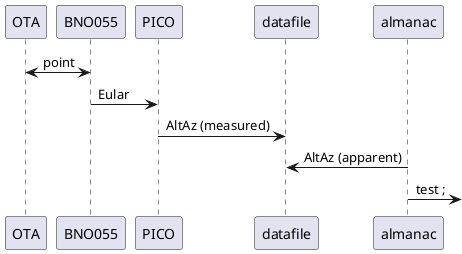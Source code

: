 
@startuml
OTA <-> BNO055 : point
BNO055 -> PICO : Eular
PICO -> datafile : AltAz (measured)
almanac -> datafile: AltAz (apparent)
almanac -> : test ;

@enduml
